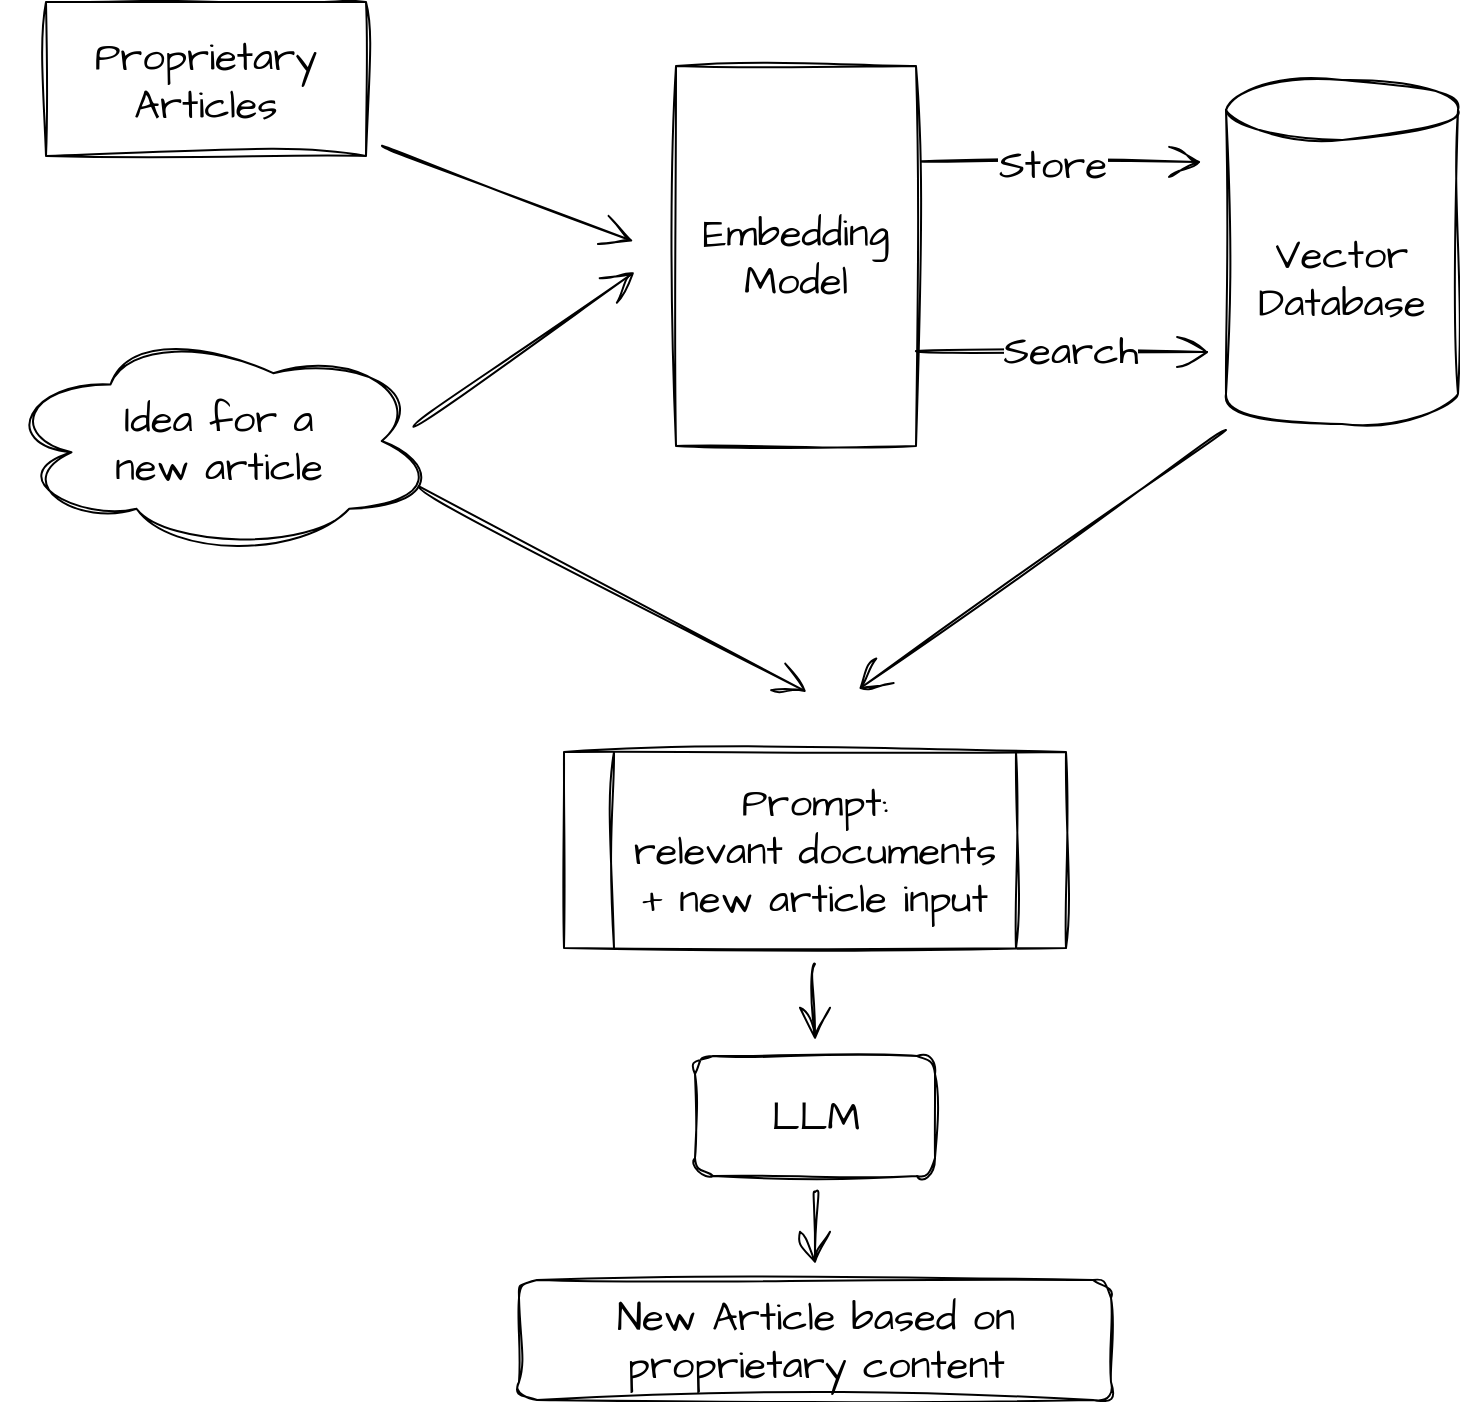 <mxfile version="23.0.2" type="device">
  <diagram name="Page-1" id="soLmd_Lybwzb2wx2_WRd">
    <mxGraphModel dx="1954" dy="1129" grid="0" gridSize="10" guides="1" tooltips="1" connect="1" arrows="1" fold="1" page="0" pageScale="1" pageWidth="850" pageHeight="1100" math="0" shadow="0">
      <root>
        <mxCell id="0" />
        <mxCell id="1" parent="0" />
        <mxCell id="1MqZQzSgK6-plofl2lTI-7" style="edgeStyle=none;curved=1;rounded=0;sketch=1;hachureGap=4;jiggle=2;curveFitting=1;orthogonalLoop=1;jettySize=auto;html=1;fontFamily=Architects Daughter;fontSource=https%3A%2F%2Ffonts.googleapis.com%2Fcss%3Ffamily%3DArchitects%2BDaughter;fontSize=16;endArrow=open;startSize=14;endSize=14;sourcePerimeterSpacing=8;targetPerimeterSpacing=8;" edge="1" parent="1" source="1MqZQzSgK6-plofl2lTI-2">
          <mxGeometry relative="1" as="geometry">
            <mxPoint x="238.667" y="205.667" as="targetPoint" />
          </mxGeometry>
        </mxCell>
        <mxCell id="1MqZQzSgK6-plofl2lTI-2" value="Proprietary&lt;br&gt;Articles" style="rounded=0;whiteSpace=wrap;html=1;sketch=1;hachureGap=4;jiggle=2;curveFitting=1;fontFamily=Architects Daughter;fontSource=https%3A%2F%2Ffonts.googleapis.com%2Fcss%3Ffamily%3DArchitects%2BDaughter;fontSize=20;" vertex="1" parent="1">
          <mxGeometry x="-55" y="86" width="160" height="77" as="geometry" />
        </mxCell>
        <mxCell id="1MqZQzSgK6-plofl2lTI-8" style="edgeStyle=none;curved=1;rounded=0;sketch=1;hachureGap=4;jiggle=2;curveFitting=1;orthogonalLoop=1;jettySize=auto;html=1;fontFamily=Architects Daughter;fontSource=https%3A%2F%2Ffonts.googleapis.com%2Fcss%3Ffamily%3DArchitects%2BDaughter;fontSize=16;endArrow=open;startSize=14;endSize=14;sourcePerimeterSpacing=8;targetPerimeterSpacing=8;exitX=0.948;exitY=0.437;exitDx=0;exitDy=0;exitPerimeter=0;" edge="1" parent="1" source="1MqZQzSgK6-plofl2lTI-4">
          <mxGeometry relative="1" as="geometry">
            <mxPoint x="239.333" y="221" as="targetPoint" />
          </mxGeometry>
        </mxCell>
        <mxCell id="1MqZQzSgK6-plofl2lTI-14" style="edgeStyle=none;curved=1;rounded=0;sketch=1;hachureGap=4;jiggle=2;curveFitting=1;orthogonalLoop=1;jettySize=auto;html=1;exitX=0.96;exitY=0.7;exitDx=0;exitDy=0;exitPerimeter=0;fontFamily=Architects Daughter;fontSource=https%3A%2F%2Ffonts.googleapis.com%2Fcss%3Ffamily%3DArchitects%2BDaughter;fontSize=16;endArrow=open;startSize=14;endSize=14;sourcePerimeterSpacing=8;targetPerimeterSpacing=8;" edge="1" parent="1" source="1MqZQzSgK6-plofl2lTI-4">
          <mxGeometry relative="1" as="geometry">
            <mxPoint x="325.333" y="431" as="targetPoint" />
          </mxGeometry>
        </mxCell>
        <mxCell id="1MqZQzSgK6-plofl2lTI-4" value="Idea for a &lt;br&gt;new article" style="ellipse;shape=cloud;whiteSpace=wrap;html=1;sketch=1;hachureGap=4;jiggle=2;curveFitting=1;fontFamily=Architects Daughter;fontSource=https%3A%2F%2Ffonts.googleapis.com%2Fcss%3Ffamily%3DArchitects%2BDaughter;fontSize=20;" vertex="1" parent="1">
          <mxGeometry x="-77" y="249" width="217" height="113" as="geometry" />
        </mxCell>
        <mxCell id="1MqZQzSgK6-plofl2lTI-9" style="edgeStyle=none;curved=1;rounded=0;sketch=1;hachureGap=4;jiggle=2;curveFitting=1;orthogonalLoop=1;jettySize=auto;html=1;exitX=1;exitY=0.25;exitDx=0;exitDy=0;fontFamily=Architects Daughter;fontSource=https%3A%2F%2Ffonts.googleapis.com%2Fcss%3Ffamily%3DArchitects%2BDaughter;fontSize=16;endArrow=open;startSize=14;endSize=14;sourcePerimeterSpacing=8;targetPerimeterSpacing=8;" edge="1" parent="1" source="1MqZQzSgK6-plofl2lTI-5">
          <mxGeometry relative="1" as="geometry">
            <mxPoint x="522.667" y="166" as="targetPoint" />
          </mxGeometry>
        </mxCell>
        <mxCell id="1MqZQzSgK6-plofl2lTI-10" value="Store" style="edgeLabel;html=1;align=center;verticalAlign=middle;resizable=0;points=[];fontSize=20;fontFamily=Architects Daughter;" vertex="1" connectable="0" parent="1MqZQzSgK6-plofl2lTI-9">
          <mxGeometry x="-0.262" y="-1" relative="1" as="geometry">
            <mxPoint x="15" as="offset" />
          </mxGeometry>
        </mxCell>
        <mxCell id="1MqZQzSgK6-plofl2lTI-5" value="Embedding&lt;br&gt;Model" style="rounded=0;whiteSpace=wrap;html=1;sketch=1;hachureGap=4;jiggle=2;curveFitting=1;fontFamily=Architects Daughter;fontSource=https%3A%2F%2Ffonts.googleapis.com%2Fcss%3Ffamily%3DArchitects%2BDaughter;fontSize=20;" vertex="1" parent="1">
          <mxGeometry x="260" y="118" width="120" height="190" as="geometry" />
        </mxCell>
        <mxCell id="1MqZQzSgK6-plofl2lTI-13" style="edgeStyle=none;curved=1;rounded=0;sketch=1;hachureGap=4;jiggle=2;curveFitting=1;orthogonalLoop=1;jettySize=auto;html=1;fontFamily=Architects Daughter;fontSource=https%3A%2F%2Ffonts.googleapis.com%2Fcss%3Ffamily%3DArchitects%2BDaughter;fontSize=16;endArrow=open;startSize=14;endSize=14;sourcePerimeterSpacing=8;targetPerimeterSpacing=8;" edge="1" parent="1">
          <mxGeometry relative="1" as="geometry">
            <mxPoint x="351.333" y="429.667" as="targetPoint" />
            <mxPoint x="535" y="300" as="sourcePoint" />
          </mxGeometry>
        </mxCell>
        <mxCell id="1MqZQzSgK6-plofl2lTI-6" value="Vector&lt;br&gt;Database" style="shape=cylinder3;whiteSpace=wrap;html=1;boundedLbl=1;backgroundOutline=1;size=15;sketch=1;hachureGap=4;jiggle=2;curveFitting=1;fontFamily=Architects Daughter;fontSource=https%3A%2F%2Ffonts.googleapis.com%2Fcss%3Ffamily%3DArchitects%2BDaughter;fontSize=20;" vertex="1" parent="1">
          <mxGeometry x="535" y="125" width="116" height="172" as="geometry" />
        </mxCell>
        <mxCell id="1MqZQzSgK6-plofl2lTI-11" style="edgeStyle=none;curved=1;rounded=0;sketch=1;hachureGap=4;jiggle=2;curveFitting=1;orthogonalLoop=1;jettySize=auto;html=1;exitX=1;exitY=0.75;exitDx=0;exitDy=0;entryX=-0.072;entryY=0.791;entryDx=0;entryDy=0;entryPerimeter=0;fontFamily=Architects Daughter;fontSource=https%3A%2F%2Ffonts.googleapis.com%2Fcss%3Ffamily%3DArchitects%2BDaughter;fontSize=16;endArrow=open;startSize=14;endSize=14;sourcePerimeterSpacing=8;targetPerimeterSpacing=8;" edge="1" parent="1" source="1MqZQzSgK6-plofl2lTI-5" target="1MqZQzSgK6-plofl2lTI-6">
          <mxGeometry relative="1" as="geometry" />
        </mxCell>
        <mxCell id="1MqZQzSgK6-plofl2lTI-12" value="Search" style="edgeLabel;html=1;align=center;verticalAlign=middle;resizable=0;points=[];fontSize=20;fontFamily=Architects Daughter;" vertex="1" connectable="0" parent="1MqZQzSgK6-plofl2lTI-11">
          <mxGeometry x="-0.214" y="2" relative="1" as="geometry">
            <mxPoint x="19" y="1" as="offset" />
          </mxGeometry>
        </mxCell>
        <mxCell id="1MqZQzSgK6-plofl2lTI-17" style="edgeStyle=none;curved=1;rounded=0;sketch=1;hachureGap=4;jiggle=2;curveFitting=1;orthogonalLoop=1;jettySize=auto;html=1;fontFamily=Architects Daughter;fontSource=https%3A%2F%2Ffonts.googleapis.com%2Fcss%3Ffamily%3DArchitects%2BDaughter;fontSize=16;endArrow=open;startSize=14;endSize=14;sourcePerimeterSpacing=8;targetPerimeterSpacing=8;" edge="1" parent="1" source="1MqZQzSgK6-plofl2lTI-16" target="1MqZQzSgK6-plofl2lTI-18">
          <mxGeometry relative="1" as="geometry">
            <mxPoint x="329.5" y="647.667" as="targetPoint" />
          </mxGeometry>
        </mxCell>
        <mxCell id="1MqZQzSgK6-plofl2lTI-16" value="Prompt:&lt;br&gt;relevant documents + new article input" style="shape=process;whiteSpace=wrap;html=1;backgroundOutline=1;sketch=1;hachureGap=4;jiggle=2;curveFitting=1;fontFamily=Architects Daughter;fontSource=https%3A%2F%2Ffonts.googleapis.com%2Fcss%3Ffamily%3DArchitects%2BDaughter;fontSize=20;" vertex="1" parent="1">
          <mxGeometry x="204" y="461" width="251" height="98" as="geometry" />
        </mxCell>
        <mxCell id="1MqZQzSgK6-plofl2lTI-20" style="edgeStyle=none;curved=1;rounded=0;sketch=1;hachureGap=4;jiggle=2;curveFitting=1;orthogonalLoop=1;jettySize=auto;html=1;fontFamily=Architects Daughter;fontSource=https%3A%2F%2Ffonts.googleapis.com%2Fcss%3Ffamily%3DArchitects%2BDaughter;fontSize=16;endArrow=open;startSize=14;endSize=14;sourcePerimeterSpacing=8;targetPerimeterSpacing=8;" edge="1" parent="1" source="1MqZQzSgK6-plofl2lTI-18" target="1MqZQzSgK6-plofl2lTI-19">
          <mxGeometry relative="1" as="geometry" />
        </mxCell>
        <mxCell id="1MqZQzSgK6-plofl2lTI-18" value="LLM" style="rounded=1;whiteSpace=wrap;html=1;sketch=1;hachureGap=4;jiggle=2;curveFitting=1;fontFamily=Architects Daughter;fontSource=https%3A%2F%2Ffonts.googleapis.com%2Fcss%3Ffamily%3DArchitects%2BDaughter;fontSize=20;" vertex="1" parent="1">
          <mxGeometry x="269.5" y="612.997" width="120" height="60" as="geometry" />
        </mxCell>
        <mxCell id="1MqZQzSgK6-plofl2lTI-19" value="New Article based on proprietary content" style="rounded=1;whiteSpace=wrap;html=1;sketch=1;hachureGap=4;jiggle=2;curveFitting=1;fontFamily=Architects Daughter;fontSource=https%3A%2F%2Ffonts.googleapis.com%2Fcss%3Ffamily%3DArchitects%2BDaughter;fontSize=20;" vertex="1" parent="1">
          <mxGeometry x="181.5" y="725" width="296" height="60" as="geometry" />
        </mxCell>
      </root>
    </mxGraphModel>
  </diagram>
</mxfile>
